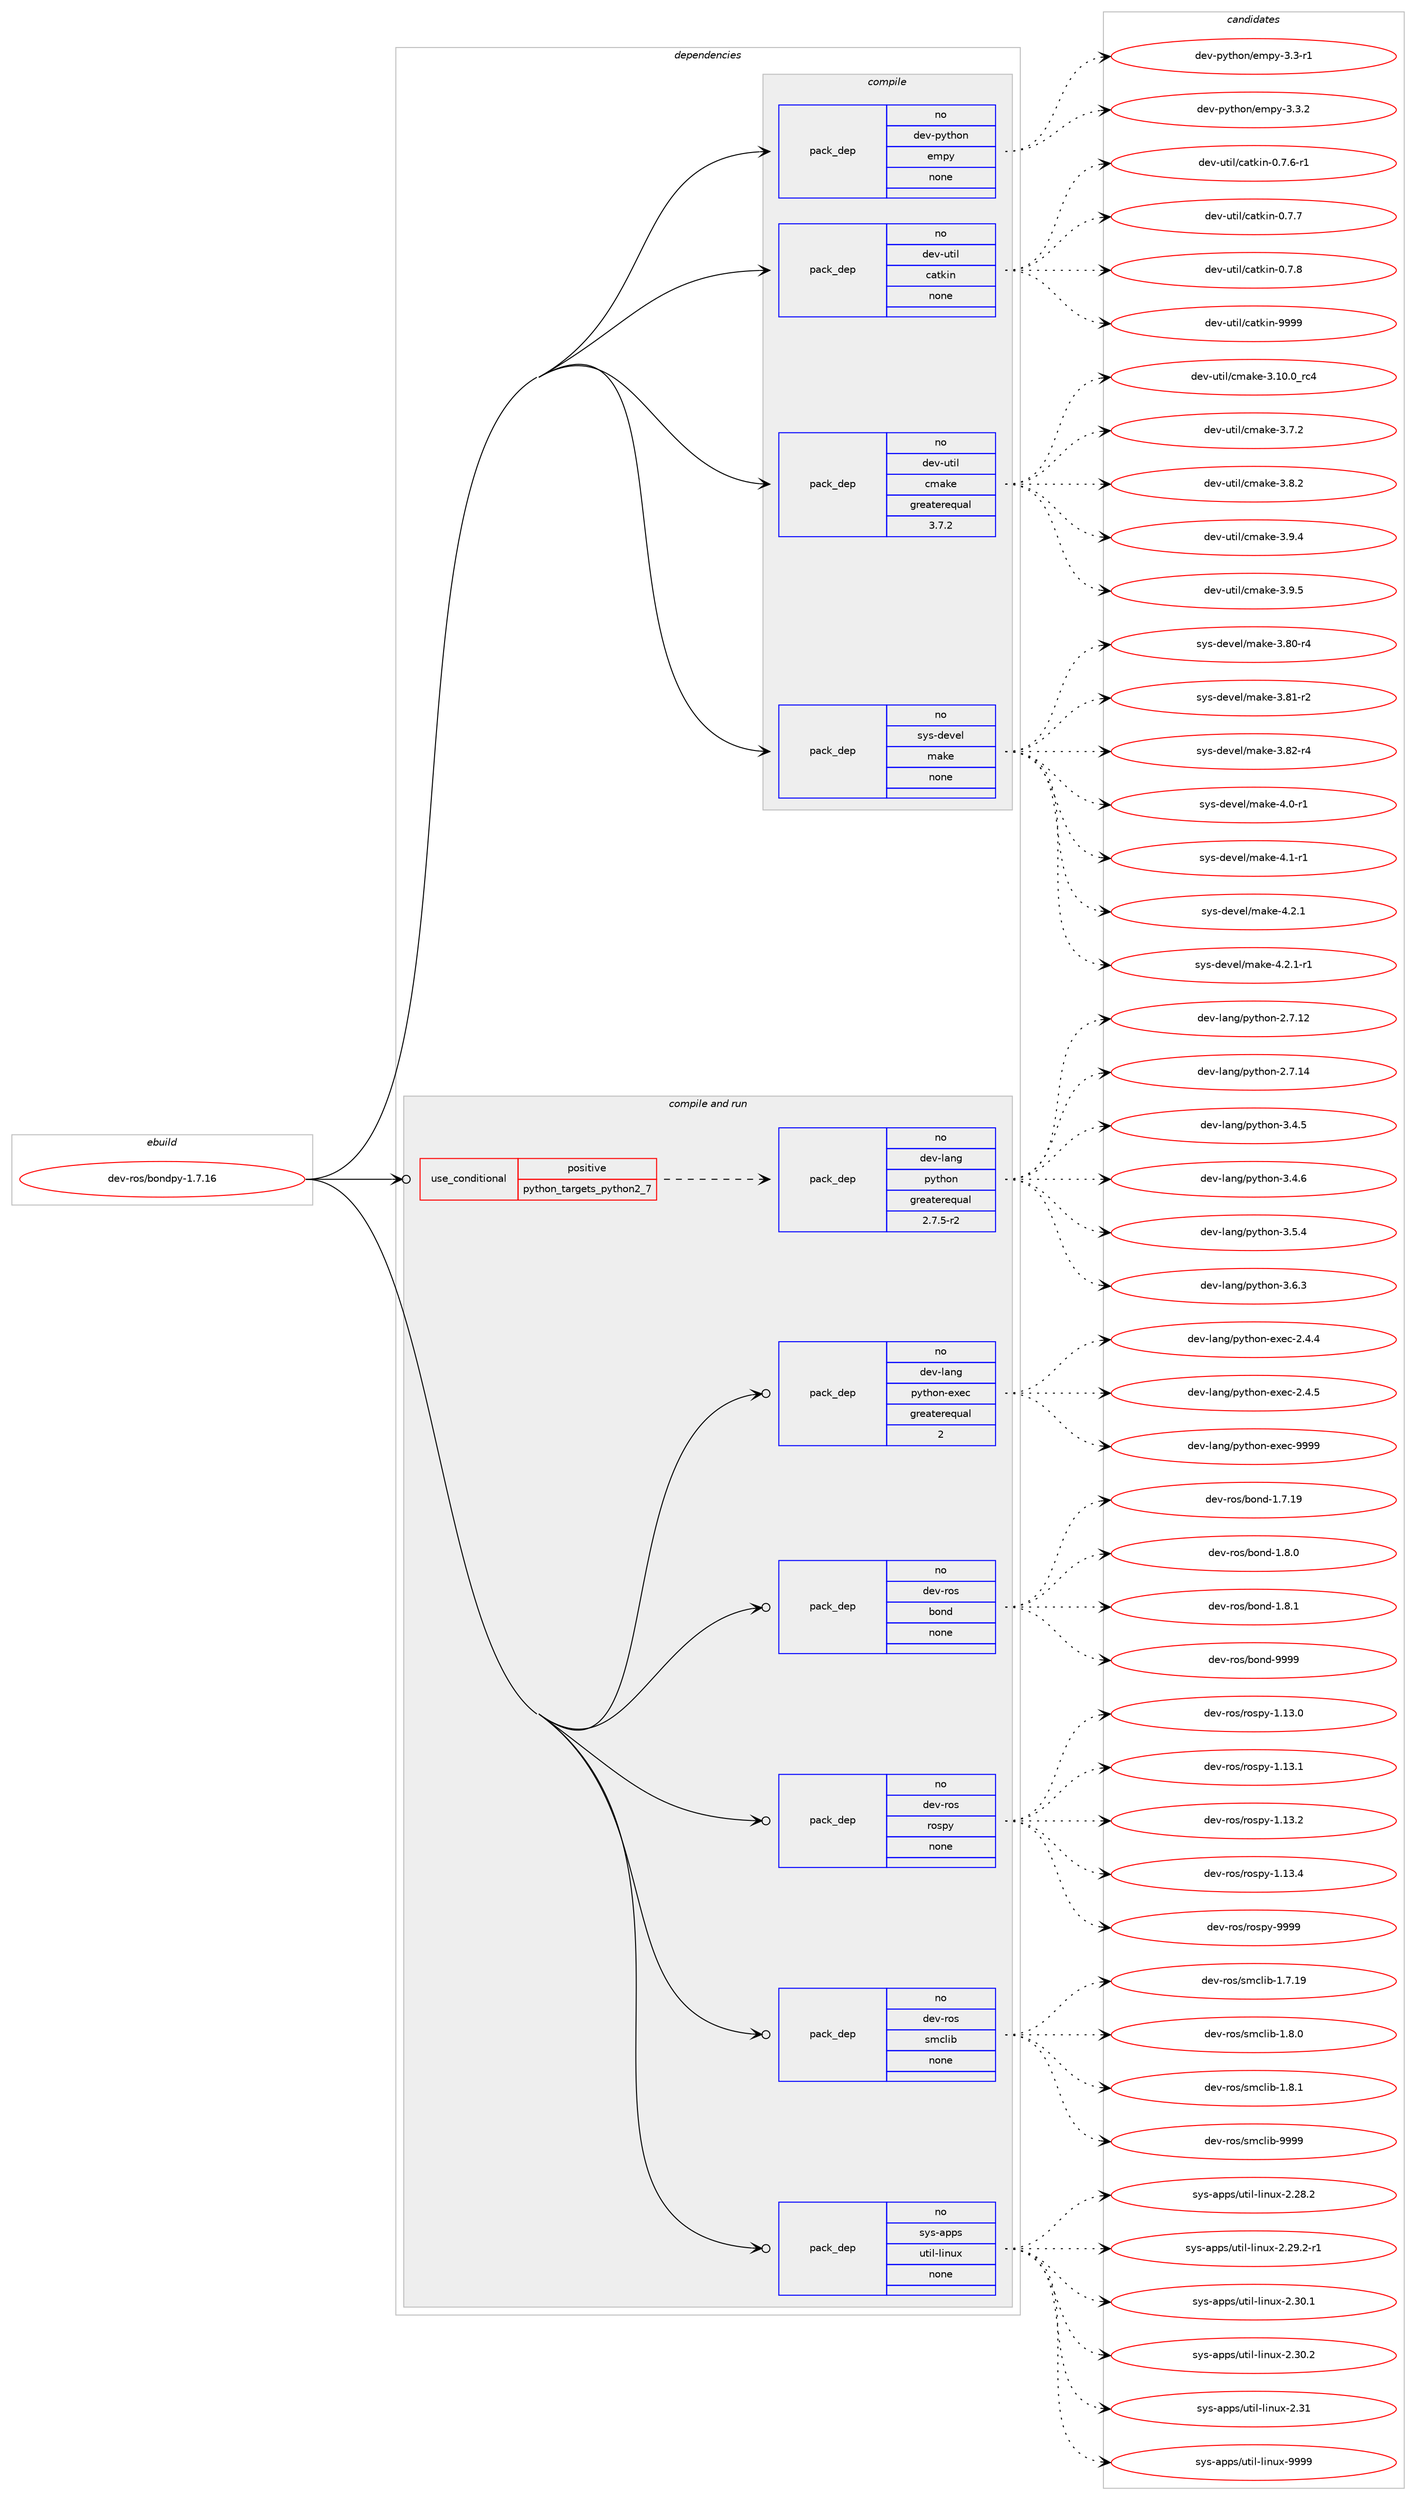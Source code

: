 digraph prolog {

# *************
# Graph options
# *************

newrank=true;
concentrate=true;
compound=true;
graph [rankdir=LR,fontname=Helvetica,fontsize=10,ranksep=1.5];#, ranksep=2.5, nodesep=0.2];
edge  [arrowhead=vee];
node  [fontname=Helvetica,fontsize=10];

# **********
# The ebuild
# **********

subgraph cluster_leftcol {
color=gray;
rank=same;
label=<<i>ebuild</i>>;
id [label="dev-ros/bondpy-1.7.16", color=red, width=4, href="../dev-ros/bondpy-1.7.16.svg"];
}

# ****************
# The dependencies
# ****************

subgraph cluster_midcol {
color=gray;
label=<<i>dependencies</i>>;
subgraph cluster_compile {
fillcolor="#eeeeee";
style=filled;
label=<<i>compile</i>>;
subgraph pack149204 {
dependency198024 [label=<<TABLE BORDER="0" CELLBORDER="1" CELLSPACING="0" CELLPADDING="4" WIDTH="220"><TR><TD ROWSPAN="6" CELLPADDING="30">pack_dep</TD></TR><TR><TD WIDTH="110">no</TD></TR><TR><TD>dev-python</TD></TR><TR><TD>empy</TD></TR><TR><TD>none</TD></TR><TR><TD></TD></TR></TABLE>>, shape=none, color=blue];
}
id:e -> dependency198024:w [weight=20,style="solid",arrowhead="vee"];
subgraph pack149205 {
dependency198025 [label=<<TABLE BORDER="0" CELLBORDER="1" CELLSPACING="0" CELLPADDING="4" WIDTH="220"><TR><TD ROWSPAN="6" CELLPADDING="30">pack_dep</TD></TR><TR><TD WIDTH="110">no</TD></TR><TR><TD>dev-util</TD></TR><TR><TD>catkin</TD></TR><TR><TD>none</TD></TR><TR><TD></TD></TR></TABLE>>, shape=none, color=blue];
}
id:e -> dependency198025:w [weight=20,style="solid",arrowhead="vee"];
subgraph pack149206 {
dependency198026 [label=<<TABLE BORDER="0" CELLBORDER="1" CELLSPACING="0" CELLPADDING="4" WIDTH="220"><TR><TD ROWSPAN="6" CELLPADDING="30">pack_dep</TD></TR><TR><TD WIDTH="110">no</TD></TR><TR><TD>dev-util</TD></TR><TR><TD>cmake</TD></TR><TR><TD>greaterequal</TD></TR><TR><TD>3.7.2</TD></TR></TABLE>>, shape=none, color=blue];
}
id:e -> dependency198026:w [weight=20,style="solid",arrowhead="vee"];
subgraph pack149207 {
dependency198027 [label=<<TABLE BORDER="0" CELLBORDER="1" CELLSPACING="0" CELLPADDING="4" WIDTH="220"><TR><TD ROWSPAN="6" CELLPADDING="30">pack_dep</TD></TR><TR><TD WIDTH="110">no</TD></TR><TR><TD>sys-devel</TD></TR><TR><TD>make</TD></TR><TR><TD>none</TD></TR><TR><TD></TD></TR></TABLE>>, shape=none, color=blue];
}
id:e -> dependency198027:w [weight=20,style="solid",arrowhead="vee"];
}
subgraph cluster_compileandrun {
fillcolor="#eeeeee";
style=filled;
label=<<i>compile and run</i>>;
subgraph cond44841 {
dependency198028 [label=<<TABLE BORDER="0" CELLBORDER="1" CELLSPACING="0" CELLPADDING="4"><TR><TD ROWSPAN="3" CELLPADDING="10">use_conditional</TD></TR><TR><TD>positive</TD></TR><TR><TD>python_targets_python2_7</TD></TR></TABLE>>, shape=none, color=red];
subgraph pack149208 {
dependency198029 [label=<<TABLE BORDER="0" CELLBORDER="1" CELLSPACING="0" CELLPADDING="4" WIDTH="220"><TR><TD ROWSPAN="6" CELLPADDING="30">pack_dep</TD></TR><TR><TD WIDTH="110">no</TD></TR><TR><TD>dev-lang</TD></TR><TR><TD>python</TD></TR><TR><TD>greaterequal</TD></TR><TR><TD>2.7.5-r2</TD></TR></TABLE>>, shape=none, color=blue];
}
dependency198028:e -> dependency198029:w [weight=20,style="dashed",arrowhead="vee"];
}
id:e -> dependency198028:w [weight=20,style="solid",arrowhead="odotvee"];
subgraph pack149209 {
dependency198030 [label=<<TABLE BORDER="0" CELLBORDER="1" CELLSPACING="0" CELLPADDING="4" WIDTH="220"><TR><TD ROWSPAN="6" CELLPADDING="30">pack_dep</TD></TR><TR><TD WIDTH="110">no</TD></TR><TR><TD>dev-lang</TD></TR><TR><TD>python-exec</TD></TR><TR><TD>greaterequal</TD></TR><TR><TD>2</TD></TR></TABLE>>, shape=none, color=blue];
}
id:e -> dependency198030:w [weight=20,style="solid",arrowhead="odotvee"];
subgraph pack149210 {
dependency198031 [label=<<TABLE BORDER="0" CELLBORDER="1" CELLSPACING="0" CELLPADDING="4" WIDTH="220"><TR><TD ROWSPAN="6" CELLPADDING="30">pack_dep</TD></TR><TR><TD WIDTH="110">no</TD></TR><TR><TD>dev-ros</TD></TR><TR><TD>bond</TD></TR><TR><TD>none</TD></TR><TR><TD></TD></TR></TABLE>>, shape=none, color=blue];
}
id:e -> dependency198031:w [weight=20,style="solid",arrowhead="odotvee"];
subgraph pack149211 {
dependency198032 [label=<<TABLE BORDER="0" CELLBORDER="1" CELLSPACING="0" CELLPADDING="4" WIDTH="220"><TR><TD ROWSPAN="6" CELLPADDING="30">pack_dep</TD></TR><TR><TD WIDTH="110">no</TD></TR><TR><TD>dev-ros</TD></TR><TR><TD>rospy</TD></TR><TR><TD>none</TD></TR><TR><TD></TD></TR></TABLE>>, shape=none, color=blue];
}
id:e -> dependency198032:w [weight=20,style="solid",arrowhead="odotvee"];
subgraph pack149212 {
dependency198033 [label=<<TABLE BORDER="0" CELLBORDER="1" CELLSPACING="0" CELLPADDING="4" WIDTH="220"><TR><TD ROWSPAN="6" CELLPADDING="30">pack_dep</TD></TR><TR><TD WIDTH="110">no</TD></TR><TR><TD>dev-ros</TD></TR><TR><TD>smclib</TD></TR><TR><TD>none</TD></TR><TR><TD></TD></TR></TABLE>>, shape=none, color=blue];
}
id:e -> dependency198033:w [weight=20,style="solid",arrowhead="odotvee"];
subgraph pack149213 {
dependency198034 [label=<<TABLE BORDER="0" CELLBORDER="1" CELLSPACING="0" CELLPADDING="4" WIDTH="220"><TR><TD ROWSPAN="6" CELLPADDING="30">pack_dep</TD></TR><TR><TD WIDTH="110">no</TD></TR><TR><TD>sys-apps</TD></TR><TR><TD>util-linux</TD></TR><TR><TD>none</TD></TR><TR><TD></TD></TR></TABLE>>, shape=none, color=blue];
}
id:e -> dependency198034:w [weight=20,style="solid",arrowhead="odotvee"];
}
subgraph cluster_run {
fillcolor="#eeeeee";
style=filled;
label=<<i>run</i>>;
}
}

# **************
# The candidates
# **************

subgraph cluster_choices {
rank=same;
color=gray;
label=<<i>candidates</i>>;

subgraph choice149204 {
color=black;
nodesep=1;
choice1001011184511212111610411111047101109112121455146514511449 [label="dev-python/empy-3.3-r1", color=red, width=4,href="../dev-python/empy-3.3-r1.svg"];
choice1001011184511212111610411111047101109112121455146514650 [label="dev-python/empy-3.3.2", color=red, width=4,href="../dev-python/empy-3.3.2.svg"];
dependency198024:e -> choice1001011184511212111610411111047101109112121455146514511449:w [style=dotted,weight="100"];
dependency198024:e -> choice1001011184511212111610411111047101109112121455146514650:w [style=dotted,weight="100"];
}
subgraph choice149205 {
color=black;
nodesep=1;
choice100101118451171161051084799971161071051104548465546544511449 [label="dev-util/catkin-0.7.6-r1", color=red, width=4,href="../dev-util/catkin-0.7.6-r1.svg"];
choice10010111845117116105108479997116107105110454846554655 [label="dev-util/catkin-0.7.7", color=red, width=4,href="../dev-util/catkin-0.7.7.svg"];
choice10010111845117116105108479997116107105110454846554656 [label="dev-util/catkin-0.7.8", color=red, width=4,href="../dev-util/catkin-0.7.8.svg"];
choice100101118451171161051084799971161071051104557575757 [label="dev-util/catkin-9999", color=red, width=4,href="../dev-util/catkin-9999.svg"];
dependency198025:e -> choice100101118451171161051084799971161071051104548465546544511449:w [style=dotted,weight="100"];
dependency198025:e -> choice10010111845117116105108479997116107105110454846554655:w [style=dotted,weight="100"];
dependency198025:e -> choice10010111845117116105108479997116107105110454846554656:w [style=dotted,weight="100"];
dependency198025:e -> choice100101118451171161051084799971161071051104557575757:w [style=dotted,weight="100"];
}
subgraph choice149206 {
color=black;
nodesep=1;
choice1001011184511711610510847991099710710145514649484648951149952 [label="dev-util/cmake-3.10.0_rc4", color=red, width=4,href="../dev-util/cmake-3.10.0_rc4.svg"];
choice10010111845117116105108479910997107101455146554650 [label="dev-util/cmake-3.7.2", color=red, width=4,href="../dev-util/cmake-3.7.2.svg"];
choice10010111845117116105108479910997107101455146564650 [label="dev-util/cmake-3.8.2", color=red, width=4,href="../dev-util/cmake-3.8.2.svg"];
choice10010111845117116105108479910997107101455146574652 [label="dev-util/cmake-3.9.4", color=red, width=4,href="../dev-util/cmake-3.9.4.svg"];
choice10010111845117116105108479910997107101455146574653 [label="dev-util/cmake-3.9.5", color=red, width=4,href="../dev-util/cmake-3.9.5.svg"];
dependency198026:e -> choice1001011184511711610510847991099710710145514649484648951149952:w [style=dotted,weight="100"];
dependency198026:e -> choice10010111845117116105108479910997107101455146554650:w [style=dotted,weight="100"];
dependency198026:e -> choice10010111845117116105108479910997107101455146564650:w [style=dotted,weight="100"];
dependency198026:e -> choice10010111845117116105108479910997107101455146574652:w [style=dotted,weight="100"];
dependency198026:e -> choice10010111845117116105108479910997107101455146574653:w [style=dotted,weight="100"];
}
subgraph choice149207 {
color=black;
nodesep=1;
choice11512111545100101118101108471099710710145514656484511452 [label="sys-devel/make-3.80-r4", color=red, width=4,href="../sys-devel/make-3.80-r4.svg"];
choice11512111545100101118101108471099710710145514656494511450 [label="sys-devel/make-3.81-r2", color=red, width=4,href="../sys-devel/make-3.81-r2.svg"];
choice11512111545100101118101108471099710710145514656504511452 [label="sys-devel/make-3.82-r4", color=red, width=4,href="../sys-devel/make-3.82-r4.svg"];
choice115121115451001011181011084710997107101455246484511449 [label="sys-devel/make-4.0-r1", color=red, width=4,href="../sys-devel/make-4.0-r1.svg"];
choice115121115451001011181011084710997107101455246494511449 [label="sys-devel/make-4.1-r1", color=red, width=4,href="../sys-devel/make-4.1-r1.svg"];
choice115121115451001011181011084710997107101455246504649 [label="sys-devel/make-4.2.1", color=red, width=4,href="../sys-devel/make-4.2.1.svg"];
choice1151211154510010111810110847109971071014552465046494511449 [label="sys-devel/make-4.2.1-r1", color=red, width=4,href="../sys-devel/make-4.2.1-r1.svg"];
dependency198027:e -> choice11512111545100101118101108471099710710145514656484511452:w [style=dotted,weight="100"];
dependency198027:e -> choice11512111545100101118101108471099710710145514656494511450:w [style=dotted,weight="100"];
dependency198027:e -> choice11512111545100101118101108471099710710145514656504511452:w [style=dotted,weight="100"];
dependency198027:e -> choice115121115451001011181011084710997107101455246484511449:w [style=dotted,weight="100"];
dependency198027:e -> choice115121115451001011181011084710997107101455246494511449:w [style=dotted,weight="100"];
dependency198027:e -> choice115121115451001011181011084710997107101455246504649:w [style=dotted,weight="100"];
dependency198027:e -> choice1151211154510010111810110847109971071014552465046494511449:w [style=dotted,weight="100"];
}
subgraph choice149208 {
color=black;
nodesep=1;
choice10010111845108971101034711212111610411111045504655464950 [label="dev-lang/python-2.7.12", color=red, width=4,href="../dev-lang/python-2.7.12.svg"];
choice10010111845108971101034711212111610411111045504655464952 [label="dev-lang/python-2.7.14", color=red, width=4,href="../dev-lang/python-2.7.14.svg"];
choice100101118451089711010347112121116104111110455146524653 [label="dev-lang/python-3.4.5", color=red, width=4,href="../dev-lang/python-3.4.5.svg"];
choice100101118451089711010347112121116104111110455146524654 [label="dev-lang/python-3.4.6", color=red, width=4,href="../dev-lang/python-3.4.6.svg"];
choice100101118451089711010347112121116104111110455146534652 [label="dev-lang/python-3.5.4", color=red, width=4,href="../dev-lang/python-3.5.4.svg"];
choice100101118451089711010347112121116104111110455146544651 [label="dev-lang/python-3.6.3", color=red, width=4,href="../dev-lang/python-3.6.3.svg"];
dependency198029:e -> choice10010111845108971101034711212111610411111045504655464950:w [style=dotted,weight="100"];
dependency198029:e -> choice10010111845108971101034711212111610411111045504655464952:w [style=dotted,weight="100"];
dependency198029:e -> choice100101118451089711010347112121116104111110455146524653:w [style=dotted,weight="100"];
dependency198029:e -> choice100101118451089711010347112121116104111110455146524654:w [style=dotted,weight="100"];
dependency198029:e -> choice100101118451089711010347112121116104111110455146534652:w [style=dotted,weight="100"];
dependency198029:e -> choice100101118451089711010347112121116104111110455146544651:w [style=dotted,weight="100"];
}
subgraph choice149209 {
color=black;
nodesep=1;
choice1001011184510897110103471121211161041111104510112010199455046524652 [label="dev-lang/python-exec-2.4.4", color=red, width=4,href="../dev-lang/python-exec-2.4.4.svg"];
choice1001011184510897110103471121211161041111104510112010199455046524653 [label="dev-lang/python-exec-2.4.5", color=red, width=4,href="../dev-lang/python-exec-2.4.5.svg"];
choice10010111845108971101034711212111610411111045101120101994557575757 [label="dev-lang/python-exec-9999", color=red, width=4,href="../dev-lang/python-exec-9999.svg"];
dependency198030:e -> choice1001011184510897110103471121211161041111104510112010199455046524652:w [style=dotted,weight="100"];
dependency198030:e -> choice1001011184510897110103471121211161041111104510112010199455046524653:w [style=dotted,weight="100"];
dependency198030:e -> choice10010111845108971101034711212111610411111045101120101994557575757:w [style=dotted,weight="100"];
}
subgraph choice149210 {
color=black;
nodesep=1;
choice10010111845114111115479811111010045494655464957 [label="dev-ros/bond-1.7.19", color=red, width=4,href="../dev-ros/bond-1.7.19.svg"];
choice100101118451141111154798111110100454946564648 [label="dev-ros/bond-1.8.0", color=red, width=4,href="../dev-ros/bond-1.8.0.svg"];
choice100101118451141111154798111110100454946564649 [label="dev-ros/bond-1.8.1", color=red, width=4,href="../dev-ros/bond-1.8.1.svg"];
choice1001011184511411111547981111101004557575757 [label="dev-ros/bond-9999", color=red, width=4,href="../dev-ros/bond-9999.svg"];
dependency198031:e -> choice10010111845114111115479811111010045494655464957:w [style=dotted,weight="100"];
dependency198031:e -> choice100101118451141111154798111110100454946564648:w [style=dotted,weight="100"];
dependency198031:e -> choice100101118451141111154798111110100454946564649:w [style=dotted,weight="100"];
dependency198031:e -> choice1001011184511411111547981111101004557575757:w [style=dotted,weight="100"];
}
subgraph choice149211 {
color=black;
nodesep=1;
choice100101118451141111154711411111511212145494649514648 [label="dev-ros/rospy-1.13.0", color=red, width=4,href="../dev-ros/rospy-1.13.0.svg"];
choice100101118451141111154711411111511212145494649514649 [label="dev-ros/rospy-1.13.1", color=red, width=4,href="../dev-ros/rospy-1.13.1.svg"];
choice100101118451141111154711411111511212145494649514650 [label="dev-ros/rospy-1.13.2", color=red, width=4,href="../dev-ros/rospy-1.13.2.svg"];
choice100101118451141111154711411111511212145494649514652 [label="dev-ros/rospy-1.13.4", color=red, width=4,href="../dev-ros/rospy-1.13.4.svg"];
choice10010111845114111115471141111151121214557575757 [label="dev-ros/rospy-9999", color=red, width=4,href="../dev-ros/rospy-9999.svg"];
dependency198032:e -> choice100101118451141111154711411111511212145494649514648:w [style=dotted,weight="100"];
dependency198032:e -> choice100101118451141111154711411111511212145494649514649:w [style=dotted,weight="100"];
dependency198032:e -> choice100101118451141111154711411111511212145494649514650:w [style=dotted,weight="100"];
dependency198032:e -> choice100101118451141111154711411111511212145494649514652:w [style=dotted,weight="100"];
dependency198032:e -> choice10010111845114111115471141111151121214557575757:w [style=dotted,weight="100"];
}
subgraph choice149212 {
color=black;
nodesep=1;
choice1001011184511411111547115109991081059845494655464957 [label="dev-ros/smclib-1.7.19", color=red, width=4,href="../dev-ros/smclib-1.7.19.svg"];
choice10010111845114111115471151099910810598454946564648 [label="dev-ros/smclib-1.8.0", color=red, width=4,href="../dev-ros/smclib-1.8.0.svg"];
choice10010111845114111115471151099910810598454946564649 [label="dev-ros/smclib-1.8.1", color=red, width=4,href="../dev-ros/smclib-1.8.1.svg"];
choice100101118451141111154711510999108105984557575757 [label="dev-ros/smclib-9999", color=red, width=4,href="../dev-ros/smclib-9999.svg"];
dependency198033:e -> choice1001011184511411111547115109991081059845494655464957:w [style=dotted,weight="100"];
dependency198033:e -> choice10010111845114111115471151099910810598454946564648:w [style=dotted,weight="100"];
dependency198033:e -> choice10010111845114111115471151099910810598454946564649:w [style=dotted,weight="100"];
dependency198033:e -> choice100101118451141111154711510999108105984557575757:w [style=dotted,weight="100"];
}
subgraph choice149213 {
color=black;
nodesep=1;
choice1151211154597112112115471171161051084510810511011712045504650564650 [label="sys-apps/util-linux-2.28.2", color=red, width=4,href="../sys-apps/util-linux-2.28.2.svg"];
choice11512111545971121121154711711610510845108105110117120455046505746504511449 [label="sys-apps/util-linux-2.29.2-r1", color=red, width=4,href="../sys-apps/util-linux-2.29.2-r1.svg"];
choice1151211154597112112115471171161051084510810511011712045504651484649 [label="sys-apps/util-linux-2.30.1", color=red, width=4,href="../sys-apps/util-linux-2.30.1.svg"];
choice1151211154597112112115471171161051084510810511011712045504651484650 [label="sys-apps/util-linux-2.30.2", color=red, width=4,href="../sys-apps/util-linux-2.30.2.svg"];
choice115121115459711211211547117116105108451081051101171204550465149 [label="sys-apps/util-linux-2.31", color=red, width=4,href="../sys-apps/util-linux-2.31.svg"];
choice115121115459711211211547117116105108451081051101171204557575757 [label="sys-apps/util-linux-9999", color=red, width=4,href="../sys-apps/util-linux-9999.svg"];
dependency198034:e -> choice1151211154597112112115471171161051084510810511011712045504650564650:w [style=dotted,weight="100"];
dependency198034:e -> choice11512111545971121121154711711610510845108105110117120455046505746504511449:w [style=dotted,weight="100"];
dependency198034:e -> choice1151211154597112112115471171161051084510810511011712045504651484649:w [style=dotted,weight="100"];
dependency198034:e -> choice1151211154597112112115471171161051084510810511011712045504651484650:w [style=dotted,weight="100"];
dependency198034:e -> choice115121115459711211211547117116105108451081051101171204550465149:w [style=dotted,weight="100"];
dependency198034:e -> choice115121115459711211211547117116105108451081051101171204557575757:w [style=dotted,weight="100"];
}
}

}
